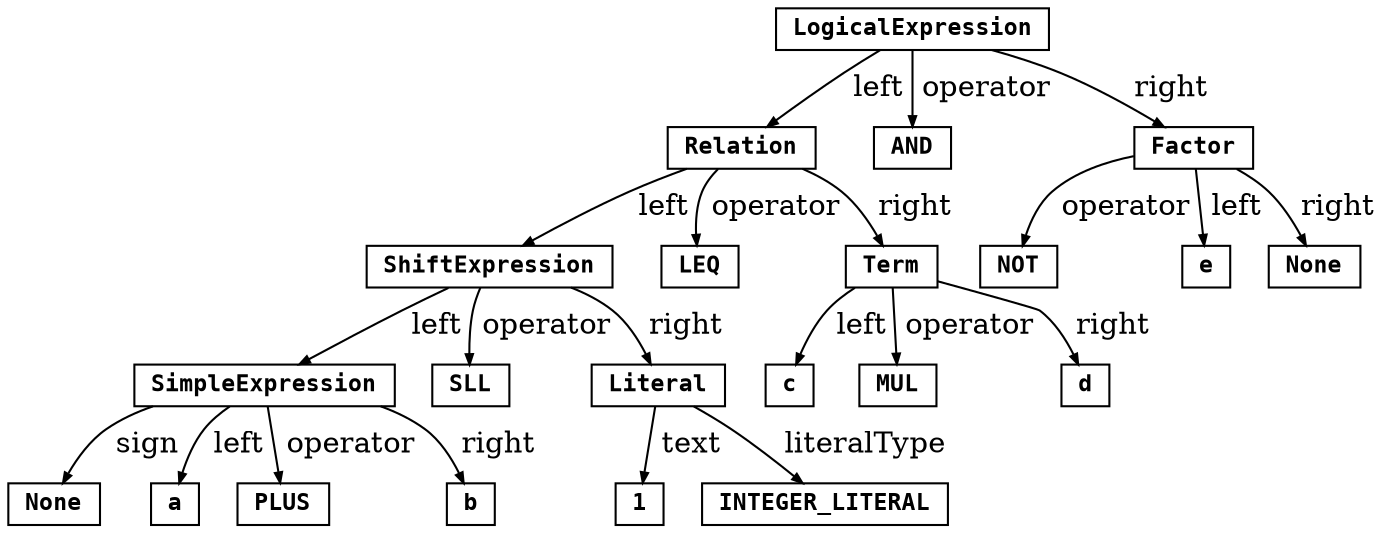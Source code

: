 digraph {
	graph [ dpi = 300 ];
	ordering=out;
	ranksep=.3;
	node [shape=box, fixedsize=false, fontsize=11, fontname="Courier-Bold", width=.25, height=.25];
	edge [arrowsize=.5, color="black"]

	LogicalExpression;
	Relation;
	AND;
	Factor;
	ShiftExpression;
	LEQ;
	Term;
	NOT;
	e;
	None;
	SimpleExpression;
	SLL;
	Literal;
	c;
	MUL;
	d;
	sign [label="None"]
	a;
	PLUS;
	b;
	text [label="1"]
	INTEGER_LITERAL;

	LogicalExpression -> Relation [label=" left"]
	LogicalExpression -> AND [label=" operator"]
	LogicalExpression -> Factor [label=" right"]
	Relation -> ShiftExpression [label=" left"]
	Relation -> LEQ [label=" operator"]
	Relation -> Term [label=" right"]
	Factor -> NOT [label=" operator"]
	Factor -> e [label=" left"]
	Factor -> None [label=" right"]
	ShiftExpression -> SimpleExpression [label=" left"]
	ShiftExpression -> SLL [label=" operator"]
	ShiftExpression -> Literal [label=" right"]
	Term-> c [label=" left"]
	Term-> MUL [label=" operator"]
	Term-> d [label=" right"]
	SimpleExpression -> sign [label=" sign"]
	SimpleExpression -> a [label=" left"]
	SimpleExpression -> PLUS [label=" operator"]
	SimpleExpression -> b [label=" right"]
	Literal -> text [label=" text"]
	Literal -> INTEGER_LITERAL [label=" literalType"]
	
}